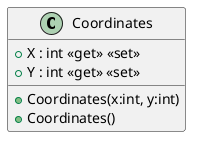 @startuml
class Coordinates {
    + Coordinates(x:int, y:int)
    + Coordinates()
    + X : int <<get>> <<set>>
    + Y : int <<get>> <<set>>
}
@enduml
